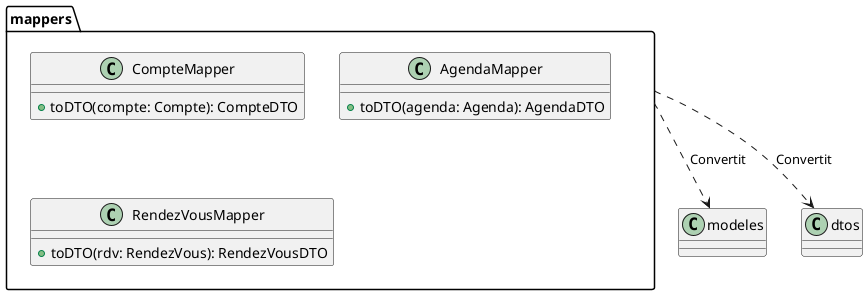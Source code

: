 @startuml Mappers (permet de convertir entre les objets métier et les DTOs)

namespace mappers {
    class CompteMapper {
        + toDTO(compte: Compte): CompteDTO
    }

    class AgendaMapper {
        + toDTO(agenda: Agenda): AgendaDTO
    }

    class RendezVousMapper {
        + toDTO(rdv: RendezVous): RendezVousDTO
    }
}

mappers ..> modeles : "Convertit"
mappers ..> dtos : "Convertit"

@enduml